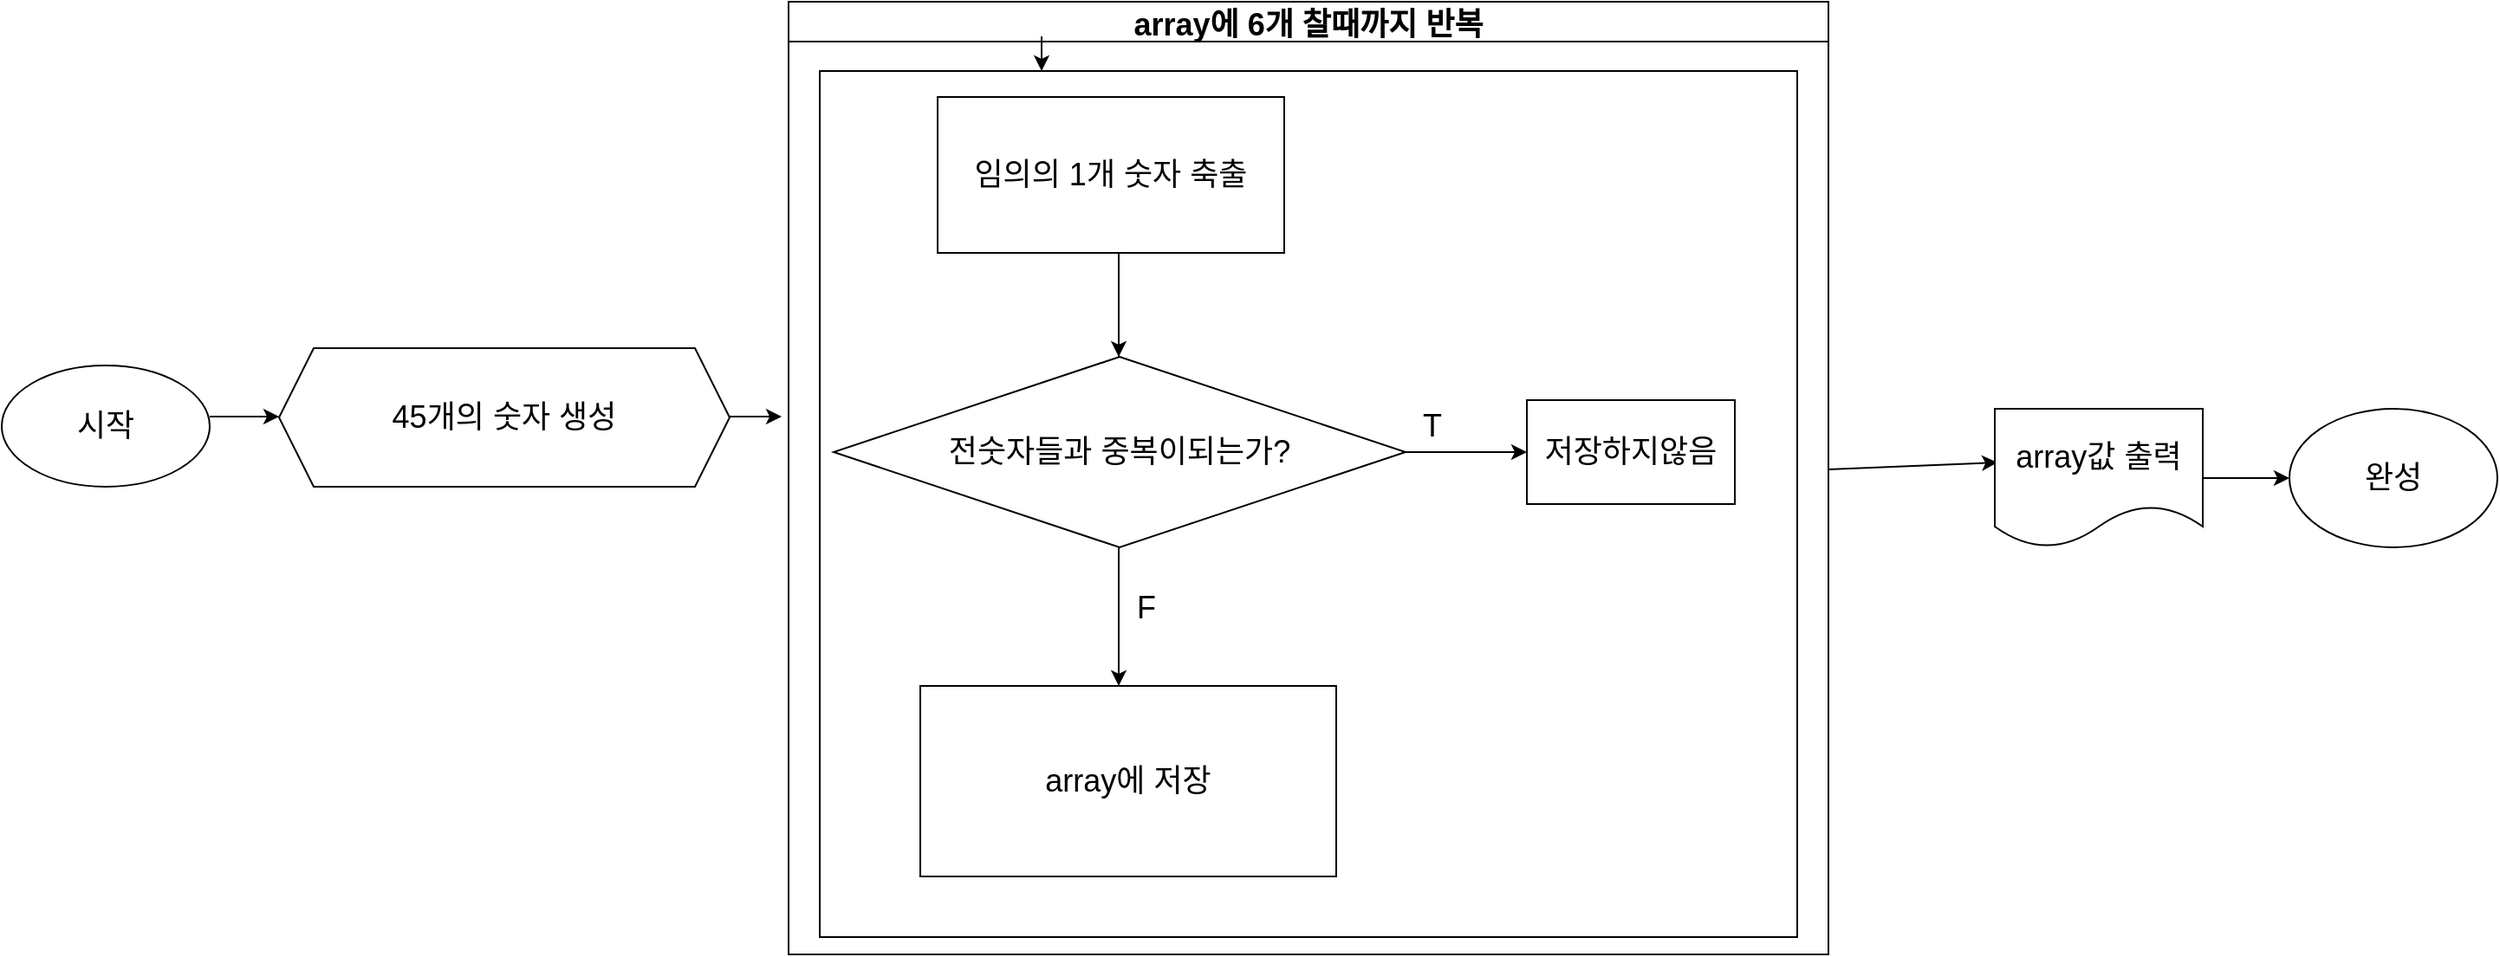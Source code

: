 <mxfile version="15.9.4" type="github">
  <diagram id="C5RBs43oDa-KdzZeNtuy" name="Page-1">
    <mxGraphModel dx="2321" dy="635" grid="1" gridSize="10" guides="1" tooltips="1" connect="1" arrows="1" fold="1" page="1" pageScale="1" pageWidth="827" pageHeight="1169" math="0" shadow="0">
      <root>
        <mxCell id="WIyWlLk6GJQsqaUBKTNV-0" />
        <mxCell id="WIyWlLk6GJQsqaUBKTNV-1" parent="WIyWlLk6GJQsqaUBKTNV-0" />
        <mxCell id="HiAFC0zFWDlPwTdex9Qj-0" value="&lt;font style=&quot;font-size: 18px&quot;&gt;시작&lt;/font&gt;" style="ellipse;whiteSpace=wrap;html=1;" vertex="1" parent="WIyWlLk6GJQsqaUBKTNV-1">
          <mxGeometry x="-640" y="480" width="120" height="70" as="geometry" />
        </mxCell>
        <mxCell id="HiAFC0zFWDlPwTdex9Qj-4" value="&lt;font style=&quot;font-size: 18px&quot;&gt;45개의 숫자 생성&lt;/font&gt;" style="shape=hexagon;perimeter=hexagonPerimeter2;whiteSpace=wrap;html=1;fixedSize=1;" vertex="1" parent="WIyWlLk6GJQsqaUBKTNV-1">
          <mxGeometry x="-480" y="470" width="260" height="80" as="geometry" />
        </mxCell>
        <mxCell id="HiAFC0zFWDlPwTdex9Qj-17" value="array에 6개 찰때까지 반복" style="swimlane;fontSize=18;" vertex="1" parent="WIyWlLk6GJQsqaUBKTNV-1">
          <mxGeometry x="-186" y="270" width="600" height="550" as="geometry" />
        </mxCell>
        <mxCell id="HiAFC0zFWDlPwTdex9Qj-18" value="" style="rounded=0;whiteSpace=wrap;html=1;fontSize=18;" vertex="1" parent="HiAFC0zFWDlPwTdex9Qj-17">
          <mxGeometry x="18" y="40" width="564" height="500" as="geometry" />
        </mxCell>
        <mxCell id="HiAFC0zFWDlPwTdex9Qj-6" value="&lt;font style=&quot;font-size: 18px&quot;&gt;임의의 1개 숫자 축출&lt;/font&gt;" style="rounded=0;whiteSpace=wrap;html=1;" vertex="1" parent="HiAFC0zFWDlPwTdex9Qj-17">
          <mxGeometry x="86" y="55" width="200" height="90" as="geometry" />
        </mxCell>
        <mxCell id="HiAFC0zFWDlPwTdex9Qj-7" value="&lt;font style=&quot;font-size: 18px&quot;&gt;전숫자들과 중복이되는가?&lt;/font&gt;" style="rhombus;whiteSpace=wrap;html=1;" vertex="1" parent="HiAFC0zFWDlPwTdex9Qj-17">
          <mxGeometry x="26" y="205" width="330" height="110" as="geometry" />
        </mxCell>
        <mxCell id="HiAFC0zFWDlPwTdex9Qj-11" value="" style="endArrow=classic;html=1;rounded=0;" edge="1" parent="HiAFC0zFWDlPwTdex9Qj-17">
          <mxGeometry width="50" height="50" relative="1" as="geometry">
            <mxPoint x="100" y="20" as="sourcePoint" />
            <mxPoint x="100" y="20" as="targetPoint" />
            <Array as="points" />
          </mxGeometry>
        </mxCell>
        <mxCell id="HiAFC0zFWDlPwTdex9Qj-12" value="" style="endArrow=classic;html=1;rounded=0;" edge="1" parent="HiAFC0zFWDlPwTdex9Qj-17">
          <mxGeometry width="50" height="50" relative="1" as="geometry">
            <mxPoint x="190.5" y="205" as="sourcePoint" />
            <mxPoint x="190.5" y="205" as="targetPoint" />
            <Array as="points">
              <mxPoint x="190.5" y="145" />
            </Array>
          </mxGeometry>
        </mxCell>
        <mxCell id="HiAFC0zFWDlPwTdex9Qj-14" value="" style="endArrow=classic;html=1;rounded=0;" edge="1" parent="HiAFC0zFWDlPwTdex9Qj-17">
          <mxGeometry width="50" height="50" relative="1" as="geometry">
            <mxPoint x="190.5" y="395" as="sourcePoint" />
            <mxPoint x="190.5" y="395" as="targetPoint" />
            <Array as="points">
              <mxPoint x="190.5" y="315" />
            </Array>
          </mxGeometry>
        </mxCell>
        <mxCell id="HiAFC0zFWDlPwTdex9Qj-15" value="&lt;font style=&quot;font-size: 18px&quot;&gt;F&lt;/font&gt;" style="text;html=1;align=center;verticalAlign=middle;resizable=0;points=[];autosize=1;strokeColor=none;fillColor=none;" vertex="1" parent="HiAFC0zFWDlPwTdex9Qj-17">
          <mxGeometry x="191" y="340" width="30" height="20" as="geometry" />
        </mxCell>
        <mxCell id="HiAFC0zFWDlPwTdex9Qj-16" value="&lt;font style=&quot;font-size: 18px&quot;&gt;array에 저장&lt;/font&gt;" style="rounded=0;whiteSpace=wrap;html=1;" vertex="1" parent="HiAFC0zFWDlPwTdex9Qj-17">
          <mxGeometry x="76" y="395" width="240" height="110" as="geometry" />
        </mxCell>
        <mxCell id="HiAFC0zFWDlPwTdex9Qj-1" value="" style="endArrow=classic;html=1;rounded=0;" edge="1" parent="HiAFC0zFWDlPwTdex9Qj-17">
          <mxGeometry width="50" height="50" relative="1" as="geometry">
            <mxPoint x="146" y="40" as="sourcePoint" />
            <mxPoint x="146" y="40" as="targetPoint" />
            <Array as="points">
              <mxPoint x="146" y="20" />
            </Array>
          </mxGeometry>
        </mxCell>
        <mxCell id="HiAFC0zFWDlPwTdex9Qj-34" value="" style="endArrow=classic;html=1;rounded=0;fontSize=18;exitX=-0.027;exitY=1;exitDx=0;exitDy=0;exitPerimeter=0;" edge="1" parent="HiAFC0zFWDlPwTdex9Qj-17" source="HiAFC0zFWDlPwTdex9Qj-36" target="HiAFC0zFWDlPwTdex9Qj-35">
          <mxGeometry width="50" height="50" relative="1" as="geometry">
            <mxPoint x="356" y="259.5" as="sourcePoint" />
            <mxPoint x="396" y="260" as="targetPoint" />
          </mxGeometry>
        </mxCell>
        <mxCell id="HiAFC0zFWDlPwTdex9Qj-35" value="저장하지않음" style="rounded=0;whiteSpace=wrap;html=1;fontSize=18;" vertex="1" parent="HiAFC0zFWDlPwTdex9Qj-17">
          <mxGeometry x="426" y="230" width="120" height="60" as="geometry" />
        </mxCell>
        <mxCell id="HiAFC0zFWDlPwTdex9Qj-36" value="T" style="text;html=1;align=center;verticalAlign=middle;resizable=0;points=[];autosize=1;strokeColor=none;fillColor=none;fontSize=18;" vertex="1" parent="HiAFC0zFWDlPwTdex9Qj-17">
          <mxGeometry x="356" y="230" width="30" height="30" as="geometry" />
        </mxCell>
        <mxCell id="HiAFC0zFWDlPwTdex9Qj-23" value="" style="endArrow=classic;html=1;rounded=0;entryX=0.013;entryY=0.388;entryDx=0;entryDy=0;entryPerimeter=0;" edge="1" parent="WIyWlLk6GJQsqaUBKTNV-1" target="HiAFC0zFWDlPwTdex9Qj-27">
          <mxGeometry width="50" height="50" relative="1" as="geometry">
            <mxPoint x="414" y="540" as="sourcePoint" />
            <mxPoint x="505.65" y="538.8" as="targetPoint" />
          </mxGeometry>
        </mxCell>
        <mxCell id="HiAFC0zFWDlPwTdex9Qj-24" value="" style="endArrow=classic;html=1;rounded=0;" edge="1" parent="WIyWlLk6GJQsqaUBKTNV-1">
          <mxGeometry width="50" height="50" relative="1" as="geometry">
            <mxPoint x="-220" y="509.5" as="sourcePoint" />
            <mxPoint x="-190" y="509.5" as="targetPoint" />
          </mxGeometry>
        </mxCell>
        <mxCell id="HiAFC0zFWDlPwTdex9Qj-25" value="" style="endArrow=classic;html=1;rounded=0;" edge="1" parent="WIyWlLk6GJQsqaUBKTNV-1">
          <mxGeometry width="50" height="50" relative="1" as="geometry">
            <mxPoint x="-520" y="509.5" as="sourcePoint" />
            <mxPoint x="-480" y="509.5" as="targetPoint" />
            <Array as="points">
              <mxPoint x="-510" y="509.5" />
            </Array>
          </mxGeometry>
        </mxCell>
        <mxCell id="HiAFC0zFWDlPwTdex9Qj-32" value="" style="edgeStyle=orthogonalEdgeStyle;rounded=0;orthogonalLoop=1;jettySize=auto;html=1;fontSize=18;" edge="1" parent="WIyWlLk6GJQsqaUBKTNV-1" source="HiAFC0zFWDlPwTdex9Qj-27" target="HiAFC0zFWDlPwTdex9Qj-31">
          <mxGeometry relative="1" as="geometry" />
        </mxCell>
        <mxCell id="HiAFC0zFWDlPwTdex9Qj-27" value="array값 출력" style="shape=document;whiteSpace=wrap;html=1;boundedLbl=1;fontSize=18;" vertex="1" parent="WIyWlLk6GJQsqaUBKTNV-1">
          <mxGeometry x="510" y="505" width="120" height="80" as="geometry" />
        </mxCell>
        <mxCell id="HiAFC0zFWDlPwTdex9Qj-31" value="완성" style="ellipse;whiteSpace=wrap;html=1;fontSize=18;" vertex="1" parent="WIyWlLk6GJQsqaUBKTNV-1">
          <mxGeometry x="680" y="505" width="120" height="80" as="geometry" />
        </mxCell>
      </root>
    </mxGraphModel>
  </diagram>
</mxfile>
